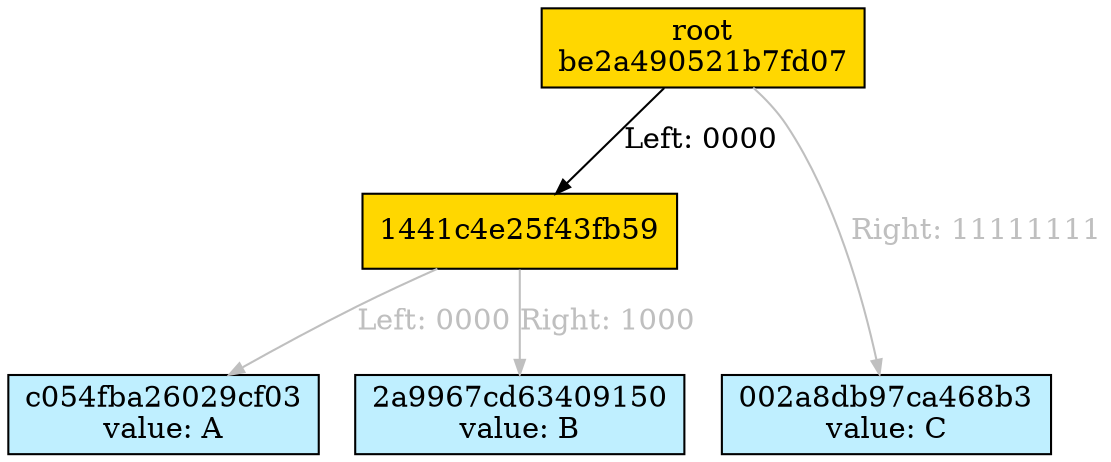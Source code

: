 Digraph merkletree {

hbe2a490521b7fd07 -> h1441c4e25f43fb59 [arrowsize=0.7 color=black fontcolor=black label="Left: 0000\l" nojustify=true ];
h1441c4e25f43fb59 -> hc054fba26029cf03 [arrowsize=0.7 color=gray75 fontcolor=gray75 label="Left: 0000" nojustify=true ];
h1441c4e25f43fb59 -> h2a9967cd63409150 [arrowsize=0.7 color=gray75 fontcolor=gray75 label="Right: 1000" nojustify=true ];
hbe2a490521b7fd07 -> h002a8db97ca468b3 [arrowsize=0.7 color=gray75 fontcolor=gray75 label="Right: 11111111" nojustify=true ];

Subgraph depth_0 {
rank=same

hbe2a490521b7fd07 [fillcolor=gold1 label="root\nbe2a490521b7fd07" ordering=out shape=box style=filled ];
}


Subgraph depth_4 {
rank=same

h1441c4e25f43fb59 [fillcolor=gold1 label="1441c4e25f43fb59" ordering=out shape=box style=filled ];
}


Subgraph depth_256 {
rank=same

hc054fba26029cf03 [fillcolor=lightblue1 label="c054fba26029cf03\nvalue: A" ordering=out shape=box style=filled ];
h2a9967cd63409150 [fillcolor=lightblue1 label="2a9967cd63409150\nvalue: B" ordering=out shape=box style=filled ];
h002a8db97ca468b3 [fillcolor=lightblue1 label="002a8db97ca468b3\nvalue: C" ordering=out shape=box style=filled ];
}

}

